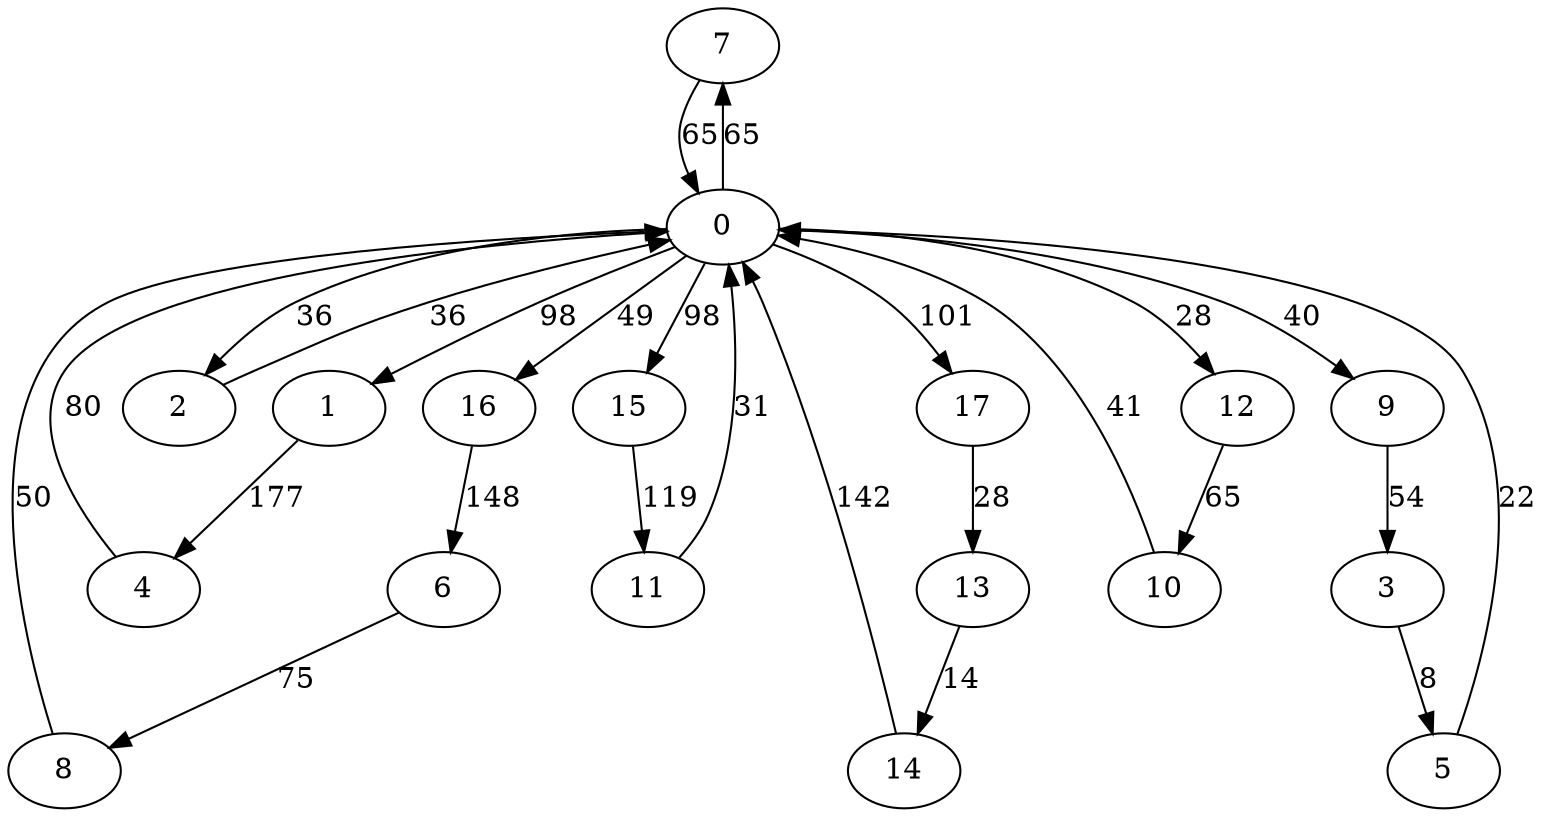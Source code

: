 digraph G {
	7->0[ label=65 ];
	1->4[ label=177 ];
	13->14[ label=14 ];
	6->8[ label=75 ];
	8->0[ label=50 ];
	15->11[ label=119 ];
	2->0[ label=36 ];
	0->16[ label=49 ];
	0->15[ label=98 ];
	0->7[ label=65 ];
	0->9[ label=40 ];
	0->1[ label=98 ];
	0->12[ label=28 ];
	0->17[ label=101 ];
	0->2[ label=36 ];
	12->10[ label=65 ];
	9->3[ label=54 ];
	5->0[ label=22 ];
	17->13[ label=28 ];
	11->0[ label=31 ];
	4->0[ label=80 ];
	10->0[ label=41 ];
	3->5[ label=8 ];
	14->0[ label=142 ];
	16->6[ label=148 ];
	0 [ label=0 ];
	1 [ label=1 ];
	10 [ label=10 ];
	11 [ label=11 ];
	12 [ label=12 ];
	13 [ label=13 ];
	14 [ label=14 ];
	15 [ label=15 ];
	16 [ label=16 ];
	17 [ label=17 ];
	2 [ label=2 ];
	3 [ label=3 ];
	4 [ label=4 ];
	5 [ label=5 ];
	6 [ label=6 ];
	7 [ label=7 ];
	8 [ label=8 ];
	9 [ label=9 ];

}
